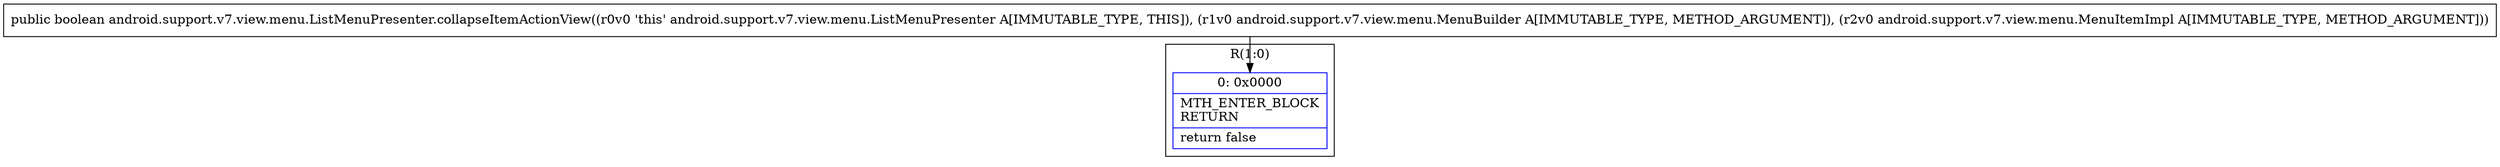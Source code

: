 digraph "CFG forandroid.support.v7.view.menu.ListMenuPresenter.collapseItemActionView(Landroid\/support\/v7\/view\/menu\/MenuBuilder;Landroid\/support\/v7\/view\/menu\/MenuItemImpl;)Z" {
subgraph cluster_Region_534316107 {
label = "R(1:0)";
node [shape=record,color=blue];
Node_0 [shape=record,label="{0\:\ 0x0000|MTH_ENTER_BLOCK\lRETURN\l|return false\l}"];
}
MethodNode[shape=record,label="{public boolean android.support.v7.view.menu.ListMenuPresenter.collapseItemActionView((r0v0 'this' android.support.v7.view.menu.ListMenuPresenter A[IMMUTABLE_TYPE, THIS]), (r1v0 android.support.v7.view.menu.MenuBuilder A[IMMUTABLE_TYPE, METHOD_ARGUMENT]), (r2v0 android.support.v7.view.menu.MenuItemImpl A[IMMUTABLE_TYPE, METHOD_ARGUMENT])) }"];
MethodNode -> Node_0;
}

